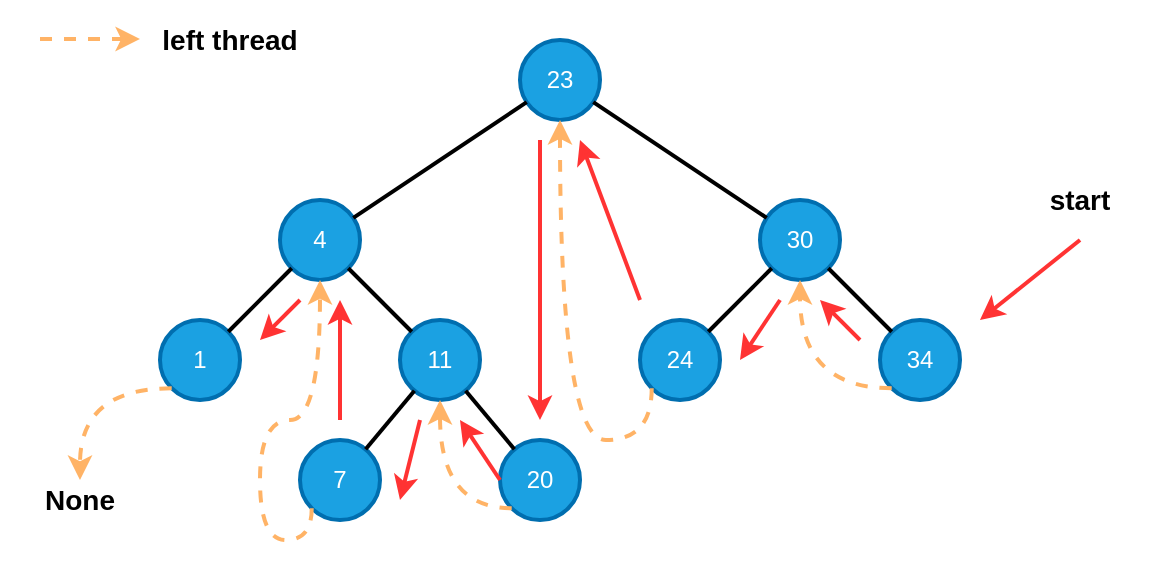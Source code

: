<mxfile>
    <diagram name="reverse_inorder" id="Z2FaZ4Iui_Gl63-B0gJs">
        <mxGraphModel dx="1300" dy="645" grid="1" gridSize="10" guides="1" tooltips="1" connect="1" arrows="1" fold="1" page="1" pageScale="1" pageWidth="827" pageHeight="1169" math="0" shadow="0">
            <root>
                <mxCell id="vCxQM69sM6QQRekRNLpk-0"/>
                <mxCell id="vCxQM69sM6QQRekRNLpk-1" parent="vCxQM69sM6QQRekRNLpk-0"/>
                <mxCell id="gbo-a67_hpf_jz7hbC-b-8" value="" style="rounded=0;whiteSpace=wrap;html=1;strokeColor=none;fillColor=#FFFFFF;" parent="vCxQM69sM6QQRekRNLpk-1" vertex="1">
                    <mxGeometry x="60" y="80" width="580" height="290" as="geometry"/>
                </mxCell>
                <mxCell id="vCxQM69sM6QQRekRNLpk-2" value="23" style="ellipse;whiteSpace=wrap;html=1;aspect=fixed;strokeColor=#006EAF;strokeWidth=2;fillColor=#1ba1e2;fontColor=#ffffff;" parent="vCxQM69sM6QQRekRNLpk-1" vertex="1">
                    <mxGeometry x="320" y="100" width="40" height="40" as="geometry"/>
                </mxCell>
                <mxCell id="vCxQM69sM6QQRekRNLpk-3" value="4&lt;span style=&quot;color: rgba(0 , 0 , 0 , 0) ; font-family: monospace ; font-size: 0px&quot;&gt;%3CmxGraphModel%3E%3Croot%3E%3CmxCell%20id%3D%220%22%2F%3E%3CmxCell%20id%3D%221%22%20parent%3D%220%22%2F%3E%3CmxCell%20id%3D%222%22%20value%3D%2223%22%20style%3D%22ellipse%3BwhiteSpace%3Dwrap%3Bhtml%3D1%3Baspect%3Dfixed%3BstrokeColor%3D%23006EAF%3BstrokeWidth%3D2%3BfillColor%3D%231ba1e2%3BfontColor%3D%23ffffff%3B%22%20vertex%3D%221%22%20parent%3D%221%22%3E%3CmxGeometry%20x%3D%22320%22%20y%3D%22120%22%20width%3D%2240%22%20height%3D%2240%22%20as%3D%22geometry%22%2F%3E%3C%2FmxCell%3E%3C%2Froot%3E%3C%2FmxGraphModel%3E&lt;/span&gt;" style="ellipse;whiteSpace=wrap;html=1;aspect=fixed;strokeColor=#006EAF;strokeWidth=2;fillColor=#1ba1e2;fontColor=#ffffff;" parent="vCxQM69sM6QQRekRNLpk-1" vertex="1">
                    <mxGeometry x="200" y="180" width="40" height="40" as="geometry"/>
                </mxCell>
                <mxCell id="vCxQM69sM6QQRekRNLpk-4" value="30" style="ellipse;whiteSpace=wrap;html=1;aspect=fixed;strokeColor=#006EAF;strokeWidth=2;fillColor=#1ba1e2;fontColor=#ffffff;" parent="vCxQM69sM6QQRekRNLpk-1" vertex="1">
                    <mxGeometry x="440" y="180" width="40" height="40" as="geometry"/>
                </mxCell>
                <mxCell id="vCxQM69sM6QQRekRNLpk-5" value="1" style="ellipse;whiteSpace=wrap;html=1;aspect=fixed;strokeColor=#006EAF;strokeWidth=2;fillColor=#1ba1e2;fontColor=#ffffff;" parent="vCxQM69sM6QQRekRNLpk-1" vertex="1">
                    <mxGeometry x="140" y="240" width="40" height="40" as="geometry"/>
                </mxCell>
                <mxCell id="vCxQM69sM6QQRekRNLpk-6" value="11" style="ellipse;whiteSpace=wrap;html=1;aspect=fixed;strokeColor=#006EAF;strokeWidth=2;fillColor=#1ba1e2;fontColor=#ffffff;" parent="vCxQM69sM6QQRekRNLpk-1" vertex="1">
                    <mxGeometry x="260" y="240" width="40" height="40" as="geometry"/>
                </mxCell>
                <mxCell id="vCxQM69sM6QQRekRNLpk-7" value="24" style="ellipse;whiteSpace=wrap;html=1;aspect=fixed;strokeColor=#006EAF;strokeWidth=2;fillColor=#1ba1e2;fontColor=#ffffff;" parent="vCxQM69sM6QQRekRNLpk-1" vertex="1">
                    <mxGeometry x="380" y="240" width="40" height="40" as="geometry"/>
                </mxCell>
                <mxCell id="vCxQM69sM6QQRekRNLpk-8" value="34" style="ellipse;whiteSpace=wrap;html=1;aspect=fixed;strokeColor=#006EAF;strokeWidth=2;fillColor=#1ba1e2;fontColor=#ffffff;" parent="vCxQM69sM6QQRekRNLpk-1" vertex="1">
                    <mxGeometry x="500" y="240" width="40" height="40" as="geometry"/>
                </mxCell>
                <mxCell id="vCxQM69sM6QQRekRNLpk-9" value="7" style="ellipse;whiteSpace=wrap;html=1;aspect=fixed;strokeColor=#006EAF;strokeWidth=2;fillColor=#1ba1e2;fontColor=#ffffff;" parent="vCxQM69sM6QQRekRNLpk-1" vertex="1">
                    <mxGeometry x="210" y="300" width="40" height="40" as="geometry"/>
                </mxCell>
                <mxCell id="vCxQM69sM6QQRekRNLpk-10" value="20" style="ellipse;whiteSpace=wrap;html=1;aspect=fixed;strokeColor=#006EAF;strokeWidth=2;fillColor=#1ba1e2;fontColor=#ffffff;" parent="vCxQM69sM6QQRekRNLpk-1" vertex="1">
                    <mxGeometry x="310" y="300" width="40" height="40" as="geometry"/>
                </mxCell>
                <mxCell id="vCxQM69sM6QQRekRNLpk-11" value="" style="endArrow=none;html=1;strokeColor=#000000;strokeWidth=2;" parent="vCxQM69sM6QQRekRNLpk-1" source="vCxQM69sM6QQRekRNLpk-3" target="vCxQM69sM6QQRekRNLpk-2" edge="1">
                    <mxGeometry width="50" height="50" relative="1" as="geometry">
                        <mxPoint x="400" y="510" as="sourcePoint"/>
                        <mxPoint x="450" y="460" as="targetPoint"/>
                    </mxGeometry>
                </mxCell>
                <mxCell id="vCxQM69sM6QQRekRNLpk-12" value="" style="endArrow=none;html=1;strokeColor=#000000;strokeWidth=2;" parent="vCxQM69sM6QQRekRNLpk-1" source="vCxQM69sM6QQRekRNLpk-4" target="vCxQM69sM6QQRekRNLpk-2" edge="1">
                    <mxGeometry width="50" height="50" relative="1" as="geometry">
                        <mxPoint x="244.142" y="195.858" as="sourcePoint"/>
                        <mxPoint x="335.858" y="144.142" as="targetPoint"/>
                    </mxGeometry>
                </mxCell>
                <mxCell id="vCxQM69sM6QQRekRNLpk-13" value="" style="endArrow=none;html=1;strokeColor=#000000;strokeWidth=2;" parent="vCxQM69sM6QQRekRNLpk-1" source="vCxQM69sM6QQRekRNLpk-3" target="vCxQM69sM6QQRekRNLpk-5" edge="1">
                    <mxGeometry width="50" height="50" relative="1" as="geometry">
                        <mxPoint x="254.142" y="205.858" as="sourcePoint"/>
                        <mxPoint x="130" y="220" as="targetPoint"/>
                    </mxGeometry>
                </mxCell>
                <mxCell id="vCxQM69sM6QQRekRNLpk-14" value="" style="endArrow=none;html=1;strokeColor=#000000;strokeWidth=2;" parent="vCxQM69sM6QQRekRNLpk-1" source="vCxQM69sM6QQRekRNLpk-6" target="vCxQM69sM6QQRekRNLpk-3" edge="1">
                    <mxGeometry width="50" height="50" relative="1" as="geometry">
                        <mxPoint x="264.142" y="215.858" as="sourcePoint"/>
                        <mxPoint x="355.858" y="164.142" as="targetPoint"/>
                    </mxGeometry>
                </mxCell>
                <mxCell id="vCxQM69sM6QQRekRNLpk-15" value="" style="endArrow=none;html=1;strokeColor=#000000;strokeWidth=2;" parent="vCxQM69sM6QQRekRNLpk-1" source="vCxQM69sM6QQRekRNLpk-7" target="vCxQM69sM6QQRekRNLpk-4" edge="1">
                    <mxGeometry width="50" height="50" relative="1" as="geometry">
                        <mxPoint x="274.142" y="225.858" as="sourcePoint"/>
                        <mxPoint x="365.858" y="174.142" as="targetPoint"/>
                    </mxGeometry>
                </mxCell>
                <mxCell id="vCxQM69sM6QQRekRNLpk-16" value="" style="endArrow=none;html=1;strokeColor=#000000;strokeWidth=2;" parent="vCxQM69sM6QQRekRNLpk-1" source="vCxQM69sM6QQRekRNLpk-8" target="vCxQM69sM6QQRekRNLpk-4" edge="1">
                    <mxGeometry width="50" height="50" relative="1" as="geometry">
                        <mxPoint x="284.142" y="235.858" as="sourcePoint"/>
                        <mxPoint x="375.858" y="184.142" as="targetPoint"/>
                    </mxGeometry>
                </mxCell>
                <mxCell id="vCxQM69sM6QQRekRNLpk-17" value="" style="endArrow=none;html=1;strokeColor=#000000;strokeWidth=2;" parent="vCxQM69sM6QQRekRNLpk-1" source="vCxQM69sM6QQRekRNLpk-10" target="vCxQM69sM6QQRekRNLpk-6" edge="1">
                    <mxGeometry width="50" height="50" relative="1" as="geometry">
                        <mxPoint x="294.142" y="245.858" as="sourcePoint"/>
                        <mxPoint x="385.858" y="194.142" as="targetPoint"/>
                    </mxGeometry>
                </mxCell>
                <mxCell id="vCxQM69sM6QQRekRNLpk-18" value="" style="endArrow=none;html=1;strokeColor=#000000;strokeWidth=2;" parent="vCxQM69sM6QQRekRNLpk-1" source="vCxQM69sM6QQRekRNLpk-6" target="vCxQM69sM6QQRekRNLpk-9" edge="1">
                    <mxGeometry width="50" height="50" relative="1" as="geometry">
                        <mxPoint x="304.142" y="255.858" as="sourcePoint"/>
                        <mxPoint x="395.858" y="204.142" as="targetPoint"/>
                    </mxGeometry>
                </mxCell>
                <mxCell id="vCxQM69sM6QQRekRNLpk-19" value="" style="endArrow=classic;html=1;curved=1;strokeColor=#FFB366;strokeWidth=2;dashed=1;exitX=0;exitY=1;exitDx=0;exitDy=0;entryX=0.5;entryY=1;entryDx=0;entryDy=0;edgeStyle=orthogonalEdgeStyle;" parent="vCxQM69sM6QQRekRNLpk-1" source="vCxQM69sM6QQRekRNLpk-9" target="vCxQM69sM6QQRekRNLpk-3" edge="1">
                    <mxGeometry width="50" height="50" relative="1" as="geometry">
                        <mxPoint x="390" y="530" as="sourcePoint"/>
                        <mxPoint x="440" y="480" as="targetPoint"/>
                        <Array as="points">
                            <mxPoint x="216" y="350"/>
                            <mxPoint x="190" y="350"/>
                            <mxPoint x="190" y="290"/>
                            <mxPoint x="220" y="290"/>
                        </Array>
                    </mxGeometry>
                </mxCell>
                <mxCell id="vCxQM69sM6QQRekRNLpk-20" value="" style="endArrow=classic;html=1;curved=1;strokeColor=#FFB366;strokeWidth=2;dashed=1;exitX=0;exitY=1;exitDx=0;exitDy=0;entryX=0.5;entryY=1;entryDx=0;entryDy=0;edgeStyle=orthogonalEdgeStyle;" parent="vCxQM69sM6QQRekRNLpk-1" source="vCxQM69sM6QQRekRNLpk-10" target="vCxQM69sM6QQRekRNLpk-6" edge="1">
                    <mxGeometry width="50" height="50" relative="1" as="geometry">
                        <mxPoint x="184.142" y="284.142" as="sourcePoint"/>
                        <mxPoint x="230" y="230" as="targetPoint"/>
                    </mxGeometry>
                </mxCell>
                <mxCell id="vCxQM69sM6QQRekRNLpk-21" value="" style="endArrow=classic;html=1;curved=1;strokeColor=#FFB366;strokeWidth=2;dashed=1;exitX=0;exitY=1;exitDx=0;exitDy=0;entryX=0.5;entryY=1;entryDx=0;entryDy=0;edgeStyle=orthogonalEdgeStyle;" parent="vCxQM69sM6QQRekRNLpk-1" source="vCxQM69sM6QQRekRNLpk-7" target="vCxQM69sM6QQRekRNLpk-2" edge="1">
                    <mxGeometry width="50" height="50" relative="1" as="geometry">
                        <mxPoint x="194.142" y="294.142" as="sourcePoint"/>
                        <mxPoint x="240" y="240" as="targetPoint"/>
                        <Array as="points">
                            <mxPoint x="386" y="300"/>
                            <mxPoint x="340" y="300"/>
                        </Array>
                    </mxGeometry>
                </mxCell>
                <mxCell id="vCxQM69sM6QQRekRNLpk-22" value="" style="endArrow=classic;html=1;curved=1;strokeColor=#FFB366;strokeWidth=2;dashed=1;exitX=0;exitY=1;exitDx=0;exitDy=0;edgeStyle=orthogonalEdgeStyle;" parent="vCxQM69sM6QQRekRNLpk-1" source="vCxQM69sM6QQRekRNLpk-8" target="vCxQM69sM6QQRekRNLpk-4" edge="1">
                    <mxGeometry width="50" height="50" relative="1" as="geometry">
                        <mxPoint x="204.142" y="304.142" as="sourcePoint"/>
                        <mxPoint x="250" y="250" as="targetPoint"/>
                    </mxGeometry>
                </mxCell>
                <mxCell id="vCxQM69sM6QQRekRNLpk-23" value="" style="endArrow=classic;html=1;curved=1;strokeColor=#FFB366;strokeWidth=2;dashed=1;exitX=0;exitY=1;exitDx=0;exitDy=0;edgeStyle=orthogonalEdgeStyle;entryX=0.5;entryY=0;entryDx=0;entryDy=0;" parent="vCxQM69sM6QQRekRNLpk-1" source="vCxQM69sM6QQRekRNLpk-5" target="vCxQM69sM6QQRekRNLpk-24" edge="1">
                    <mxGeometry width="50" height="50" relative="1" as="geometry">
                        <mxPoint x="214.142" y="314.142" as="sourcePoint"/>
                        <mxPoint x="90" y="320" as="targetPoint"/>
                    </mxGeometry>
                </mxCell>
                <mxCell id="vCxQM69sM6QQRekRNLpk-24" value="&lt;font color=&quot;#000000&quot; style=&quot;font-size: 14px&quot;&gt;&lt;b&gt;None&lt;/b&gt;&lt;/font&gt;" style="text;html=1;strokeColor=none;fillColor=none;align=center;verticalAlign=middle;whiteSpace=wrap;rounded=0;" parent="vCxQM69sM6QQRekRNLpk-1" vertex="1">
                    <mxGeometry x="80" y="320" width="40" height="20" as="geometry"/>
                </mxCell>
                <mxCell id="vCxQM69sM6QQRekRNLpk-25" value="" style="endArrow=classic;html=1;dashed=1;strokeColor=#FFB366;strokeWidth=2;" parent="vCxQM69sM6QQRekRNLpk-1" edge="1">
                    <mxGeometry width="50" height="50" relative="1" as="geometry">
                        <mxPoint x="80" y="99.5" as="sourcePoint"/>
                        <mxPoint x="130" y="99.5" as="targetPoint"/>
                    </mxGeometry>
                </mxCell>
                <mxCell id="vCxQM69sM6QQRekRNLpk-26" value="&lt;font color=&quot;#000000&quot; style=&quot;font-size: 14px&quot;&gt;&lt;b&gt;left thread&lt;/b&gt;&lt;/font&gt;" style="text;html=1;strokeColor=none;fillColor=none;align=center;verticalAlign=middle;whiteSpace=wrap;rounded=0;" parent="vCxQM69sM6QQRekRNLpk-1" vertex="1">
                    <mxGeometry x="130" y="90" width="90" height="20" as="geometry"/>
                </mxCell>
                <mxCell id="vCxQM69sM6QQRekRNLpk-28" value="" style="endArrow=classic;html=1;strokeColor=#FF3333;strokeWidth=2;" parent="vCxQM69sM6QQRekRNLpk-1" edge="1">
                    <mxGeometry width="50" height="50" relative="1" as="geometry">
                        <mxPoint x="600" y="200" as="sourcePoint"/>
                        <mxPoint x="550" y="240" as="targetPoint"/>
                    </mxGeometry>
                </mxCell>
                <mxCell id="vCxQM69sM6QQRekRNLpk-41" value="&lt;font color=&quot;#000000&quot; style=&quot;font-size: 14px&quot;&gt;&lt;b&gt;start&lt;/b&gt;&lt;/font&gt;" style="text;html=1;strokeColor=none;fillColor=none;align=center;verticalAlign=middle;whiteSpace=wrap;rounded=0;" parent="vCxQM69sM6QQRekRNLpk-1" vertex="1">
                    <mxGeometry x="580" y="170" width="40" height="20" as="geometry"/>
                </mxCell>
                <mxCell id="gbo-a67_hpf_jz7hbC-b-0" value="" style="endArrow=classic;html=1;strokeColor=#FF3333;strokeWidth=2;" parent="vCxQM69sM6QQRekRNLpk-1" edge="1">
                    <mxGeometry width="50" height="50" relative="1" as="geometry">
                        <mxPoint x="490" y="250" as="sourcePoint"/>
                        <mxPoint x="470" y="230" as="targetPoint"/>
                    </mxGeometry>
                </mxCell>
                <mxCell id="gbo-a67_hpf_jz7hbC-b-1" value="" style="endArrow=classic;html=1;strokeColor=#FF3333;strokeWidth=2;" parent="vCxQM69sM6QQRekRNLpk-1" edge="1">
                    <mxGeometry width="50" height="50" relative="1" as="geometry">
                        <mxPoint x="450" y="230" as="sourcePoint"/>
                        <mxPoint x="430" y="260" as="targetPoint"/>
                    </mxGeometry>
                </mxCell>
                <mxCell id="gbo-a67_hpf_jz7hbC-b-2" value="" style="endArrow=classic;html=1;strokeColor=#FF3333;strokeWidth=2;" parent="vCxQM69sM6QQRekRNLpk-1" edge="1">
                    <mxGeometry width="50" height="50" relative="1" as="geometry">
                        <mxPoint x="380" y="230" as="sourcePoint"/>
                        <mxPoint x="350" y="150" as="targetPoint"/>
                    </mxGeometry>
                </mxCell>
                <mxCell id="gbo-a67_hpf_jz7hbC-b-3" value="" style="endArrow=classic;html=1;strokeColor=#FF3333;strokeWidth=2;" parent="vCxQM69sM6QQRekRNLpk-1" edge="1">
                    <mxGeometry width="50" height="50" relative="1" as="geometry">
                        <mxPoint x="330" y="150" as="sourcePoint"/>
                        <mxPoint x="330" y="290" as="targetPoint"/>
                    </mxGeometry>
                </mxCell>
                <mxCell id="gbo-a67_hpf_jz7hbC-b-4" value="" style="endArrow=classic;html=1;strokeColor=#FF3333;strokeWidth=2;" parent="vCxQM69sM6QQRekRNLpk-1" edge="1">
                    <mxGeometry width="50" height="50" relative="1" as="geometry">
                        <mxPoint x="310" y="320" as="sourcePoint"/>
                        <mxPoint x="290" y="290" as="targetPoint"/>
                    </mxGeometry>
                </mxCell>
                <mxCell id="gbo-a67_hpf_jz7hbC-b-5" value="" style="endArrow=classic;html=1;strokeColor=#FF3333;strokeWidth=2;" parent="vCxQM69sM6QQRekRNLpk-1" edge="1">
                    <mxGeometry width="50" height="50" relative="1" as="geometry">
                        <mxPoint x="270" y="290" as="sourcePoint"/>
                        <mxPoint x="260" y="330" as="targetPoint"/>
                    </mxGeometry>
                </mxCell>
                <mxCell id="gbo-a67_hpf_jz7hbC-b-6" value="" style="endArrow=classic;html=1;strokeColor=#FF3333;strokeWidth=2;" parent="vCxQM69sM6QQRekRNLpk-1" edge="1">
                    <mxGeometry width="50" height="50" relative="1" as="geometry">
                        <mxPoint x="230" y="290" as="sourcePoint"/>
                        <mxPoint x="230" y="230" as="targetPoint"/>
                    </mxGeometry>
                </mxCell>
                <mxCell id="gbo-a67_hpf_jz7hbC-b-7" value="" style="endArrow=classic;html=1;strokeColor=#FF3333;strokeWidth=2;" parent="vCxQM69sM6QQRekRNLpk-1" edge="1">
                    <mxGeometry width="50" height="50" relative="1" as="geometry">
                        <mxPoint x="210" y="230" as="sourcePoint"/>
                        <mxPoint x="190" y="250" as="targetPoint"/>
                    </mxGeometry>
                </mxCell>
            </root>
        </mxGraphModel>
    </diagram>
</mxfile>
